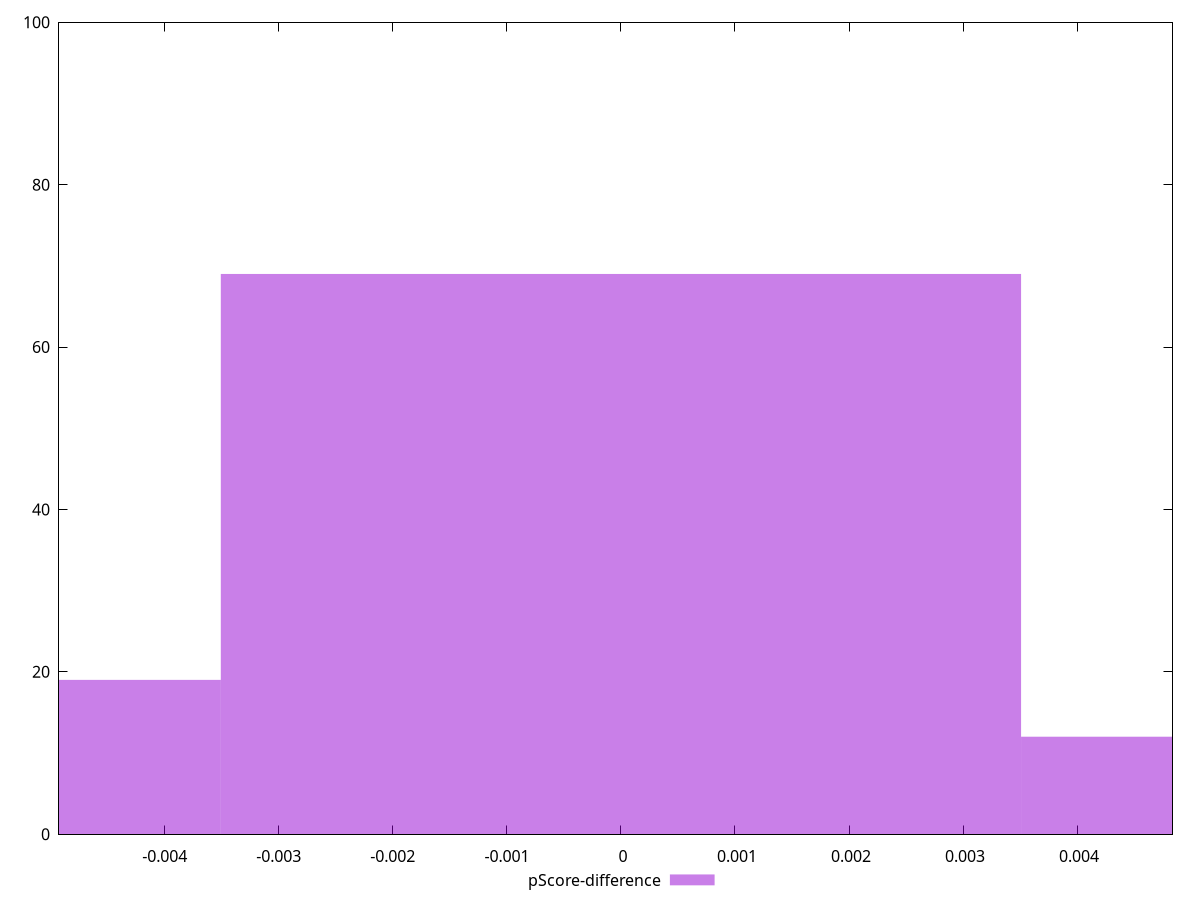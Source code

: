reset

$pScoreDifference <<EOF
0 69
0.0070174285408954075 12
-0.0070174285408954075 19
EOF

set key outside below
set boxwidth 0.0070174285408954075
set xrange [-0.004927469484515501:0.004836516372782262]
set yrange [0:100]
set trange [0:100]
set style fill transparent solid 0.5 noborder
set terminal svg size 640, 490 enhanced background rgb 'white'
set output "report_00013_2021-02-09T12-04-24.940Z/interactive/samples/pages+cached+noadtech+nomedia/pScore-difference/histogram.svg"

plot $pScoreDifference title "pScore-difference" with boxes

reset
